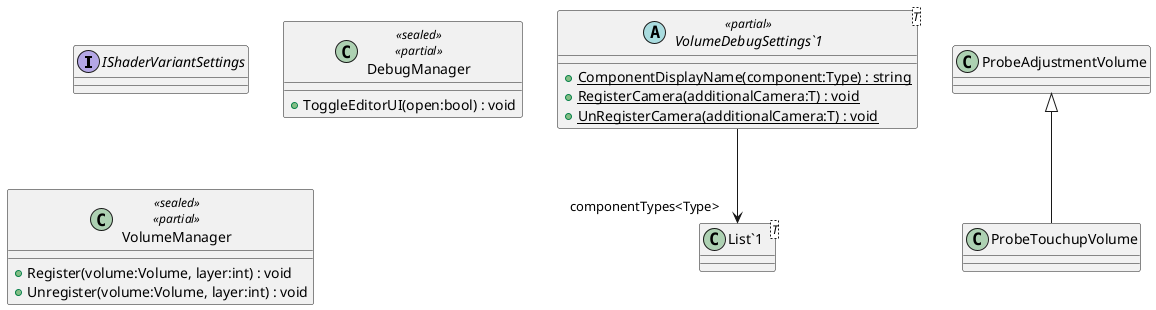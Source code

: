 @startuml
interface IShaderVariantSettings {
}
abstract class "VolumeDebugSettings`1"<T> <<partial>> {
    + {static} ComponentDisplayName(component:Type) : string
    + {static} RegisterCamera(additionalCamera:T) : void
    + {static} UnRegisterCamera(additionalCamera:T) : void
}
class DebugManager <<sealed>> <<partial>> {
    + ToggleEditorUI(open:bool) : void
}
class ProbeTouchupVolume {
}
class VolumeManager <<sealed>> <<partial>> {
    + Register(volume:Volume, layer:int) : void
    + Unregister(volume:Volume, layer:int) : void
}
class "List`1"<T> {
}
"VolumeDebugSettings`1" --> "componentTypes<Type>" "List`1"
ProbeAdjustmentVolume <|-- ProbeTouchupVolume
@enduml
